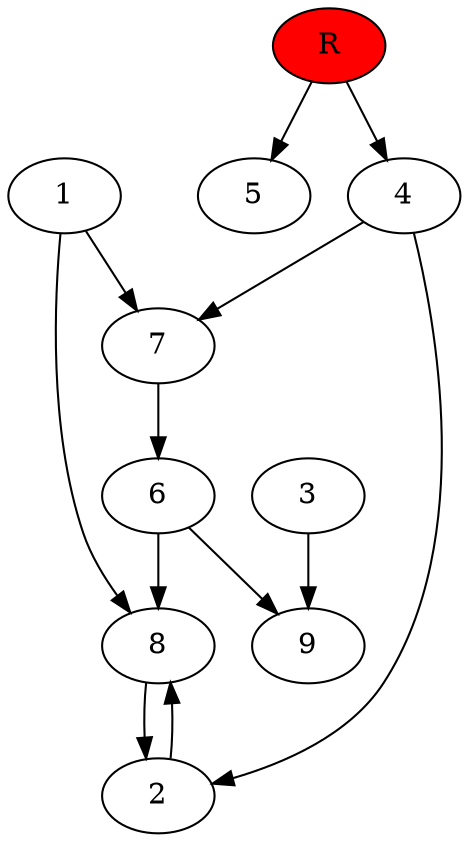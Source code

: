 digraph prb12386 {
	1
	2
	3
	4
	5
	6
	7
	8
	R [fillcolor="#ff0000" style=filled]
	1 -> 7
	1 -> 8
	2 -> 8
	3 -> 9
	4 -> 2
	4 -> 7
	6 -> 8
	6 -> 9
	7 -> 6
	8 -> 2
	R -> 4
	R -> 5
}
